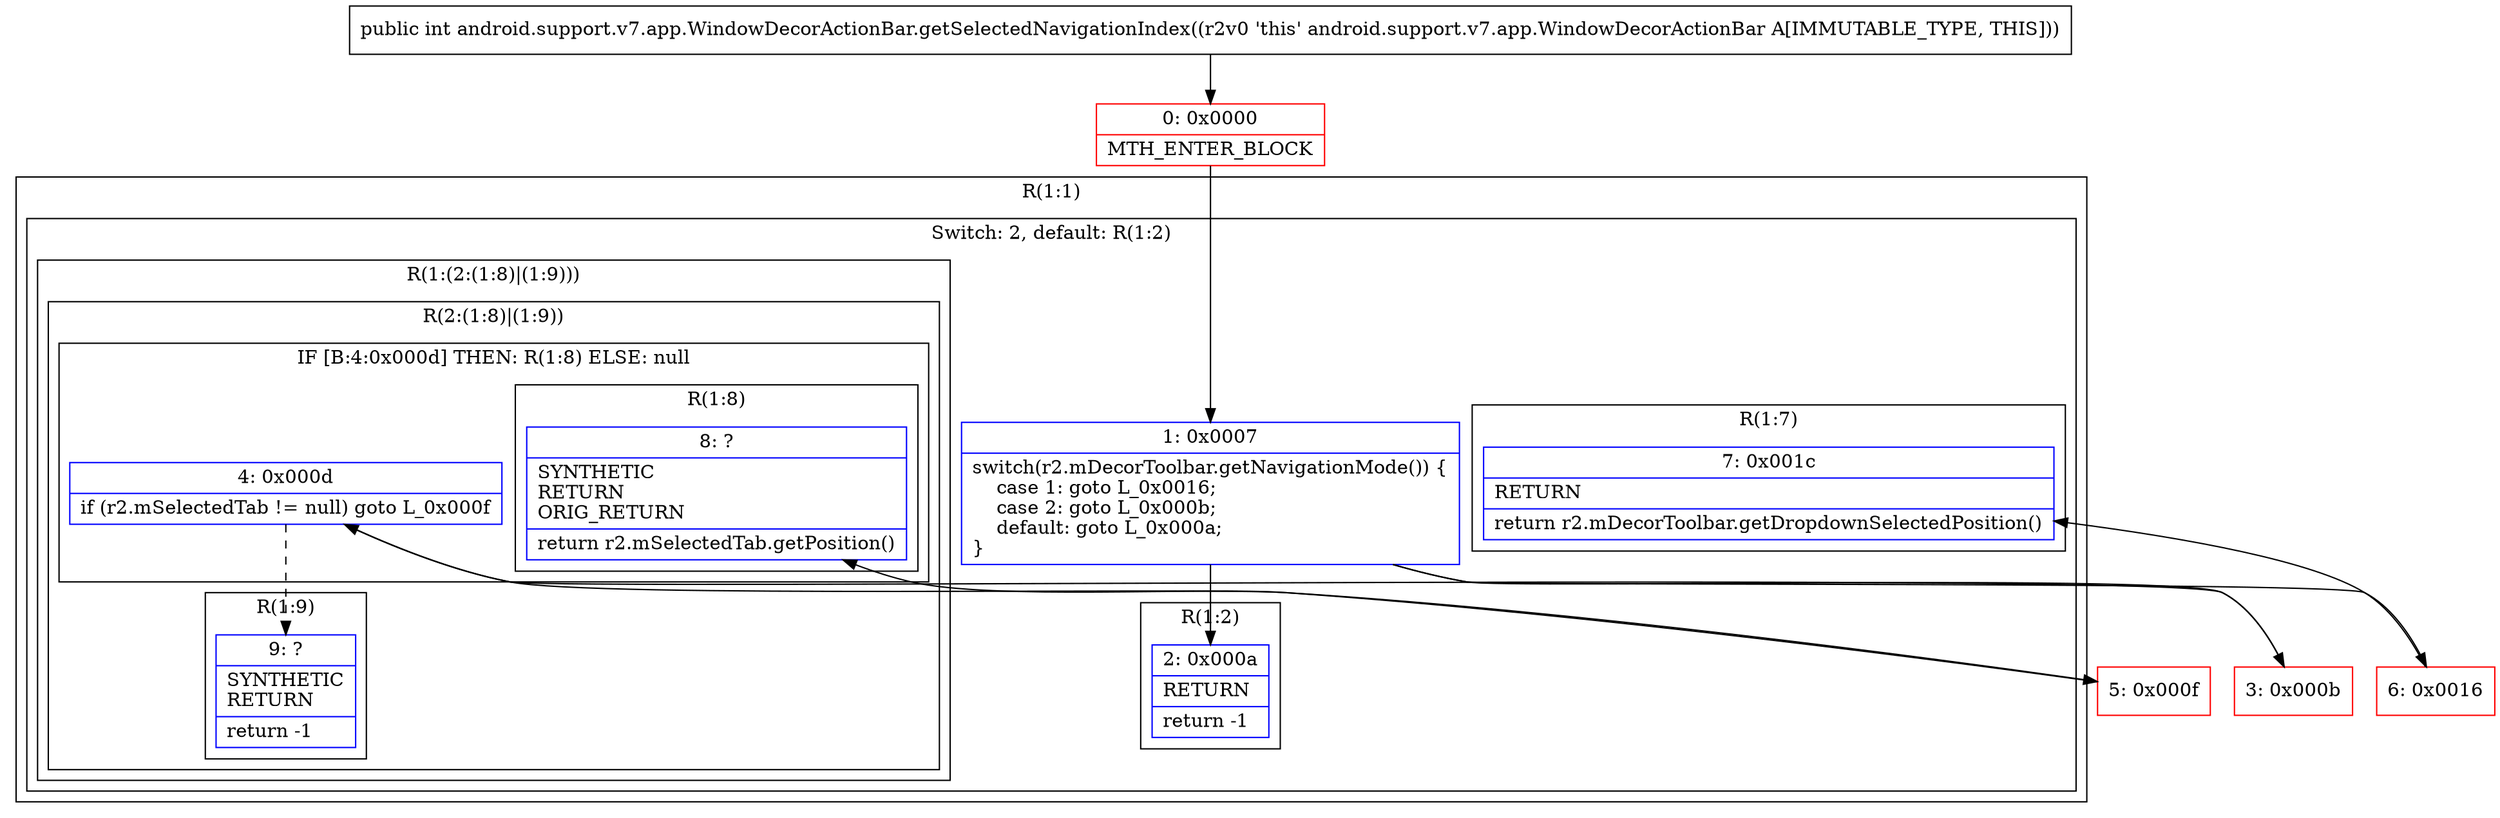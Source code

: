 digraph "CFG forandroid.support.v7.app.WindowDecorActionBar.getSelectedNavigationIndex()I" {
subgraph cluster_Region_1163891219 {
label = "R(1:1)";
node [shape=record,color=blue];
subgraph cluster_SwitchRegion_1172086965 {
label = "Switch: 2, default: R(1:2)";
node [shape=record,color=blue];
Node_1 [shape=record,label="{1\:\ 0x0007|switch(r2.mDecorToolbar.getNavigationMode()) \{\l    case 1: goto L_0x0016;\l    case 2: goto L_0x000b;\l    default: goto L_0x000a;\l\}\l}"];
subgraph cluster_Region_1649917569 {
label = "R(1:7)";
node [shape=record,color=blue];
Node_7 [shape=record,label="{7\:\ 0x001c|RETURN\l|return r2.mDecorToolbar.getDropdownSelectedPosition()\l}"];
}
subgraph cluster_Region_1672592276 {
label = "R(1:(2:(1:8)|(1:9)))";
node [shape=record,color=blue];
subgraph cluster_Region_1514627835 {
label = "R(2:(1:8)|(1:9))";
node [shape=record,color=blue];
subgraph cluster_IfRegion_2059315214 {
label = "IF [B:4:0x000d] THEN: R(1:8) ELSE: null";
node [shape=record,color=blue];
Node_4 [shape=record,label="{4\:\ 0x000d|if (r2.mSelectedTab != null) goto L_0x000f\l}"];
subgraph cluster_Region_633512558 {
label = "R(1:8)";
node [shape=record,color=blue];
Node_8 [shape=record,label="{8\:\ ?|SYNTHETIC\lRETURN\lORIG_RETURN\l|return r2.mSelectedTab.getPosition()\l}"];
}
}
subgraph cluster_Region_1270992985 {
label = "R(1:9)";
node [shape=record,color=blue];
Node_9 [shape=record,label="{9\:\ ?|SYNTHETIC\lRETURN\l|return \-1\l}"];
}
}
}
subgraph cluster_Region_711996256 {
label = "R(1:2)";
node [shape=record,color=blue];
Node_2 [shape=record,label="{2\:\ 0x000a|RETURN\l|return \-1\l}"];
}
}
}
Node_0 [shape=record,color=red,label="{0\:\ 0x0000|MTH_ENTER_BLOCK\l}"];
Node_3 [shape=record,color=red,label="{3\:\ 0x000b}"];
Node_5 [shape=record,color=red,label="{5\:\ 0x000f}"];
Node_6 [shape=record,color=red,label="{6\:\ 0x0016}"];
MethodNode[shape=record,label="{public int android.support.v7.app.WindowDecorActionBar.getSelectedNavigationIndex((r2v0 'this' android.support.v7.app.WindowDecorActionBar A[IMMUTABLE_TYPE, THIS])) }"];
MethodNode -> Node_0;
Node_1 -> Node_2;
Node_1 -> Node_3;
Node_1 -> Node_6;
Node_4 -> Node_5;
Node_4 -> Node_9[style=dashed];
Node_0 -> Node_1;
Node_3 -> Node_4;
Node_5 -> Node_8;
Node_6 -> Node_7;
}

